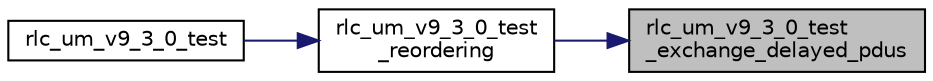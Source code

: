 digraph "rlc_um_v9_3_0_test_exchange_delayed_pdus"
{
 // LATEX_PDF_SIZE
  edge [fontname="Helvetica",fontsize="10",labelfontname="Helvetica",labelfontsize="10"];
  node [fontname="Helvetica",fontsize="10",shape=record];
  rankdir="RL";
  Node1 [label="rlc_um_v9_3_0_test\l_exchange_delayed_pdus",height=0.2,width=0.4,color="black", fillcolor="grey75", style="filled", fontcolor="black",tooltip=" "];
  Node1 -> Node2 [dir="back",color="midnightblue",fontsize="10",style="solid",fontname="Helvetica"];
  Node2 [label="rlc_um_v9_3_0_test\l_reordering",height=0.2,width=0.4,color="black", fillcolor="white", style="filled",URL="$rlc__um__test_8c.html#afd85a5db67d4517316659b5c9c5f70a6",tooltip=" "];
  Node2 -> Node3 [dir="back",color="midnightblue",fontsize="10",style="solid",fontname="Helvetica"];
  Node3 [label="rlc_um_v9_3_0_test",height=0.2,width=0.4,color="black", fillcolor="white", style="filled",URL="$rlc__um__test_8h.html#ac470ed945bfea6014ebe934260ac57a5",tooltip=" "];
}
